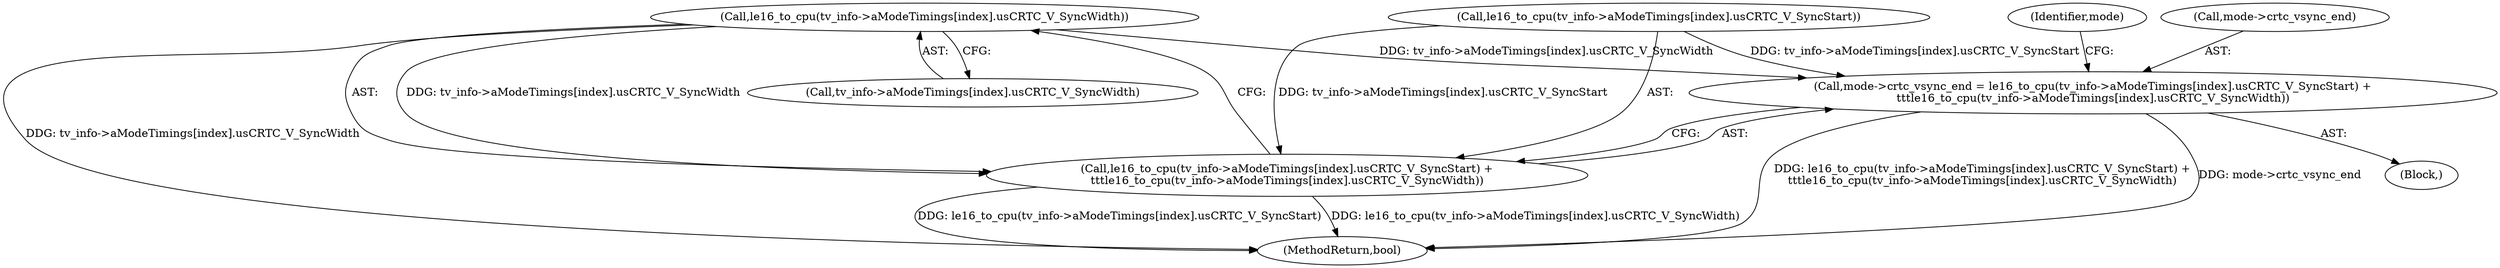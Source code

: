 digraph "0_linux_0031c41be5c529f8329e327b63cde92ba1284842@array" {
"1000269" [label="(Call,le16_to_cpu(tv_info->aModeTimings[index].usCRTC_V_SyncWidth))"];
"1000256" [label="(Call,mode->crtc_vsync_end = le16_to_cpu(tv_info->aModeTimings[index].usCRTC_V_SyncStart) +\n\t\t\tle16_to_cpu(tv_info->aModeTimings[index].usCRTC_V_SyncWidth))"];
"1000260" [label="(Call,le16_to_cpu(tv_info->aModeTimings[index].usCRTC_V_SyncStart) +\n\t\t\tle16_to_cpu(tv_info->aModeTimings[index].usCRTC_V_SyncWidth))"];
"1000144" [label="(Block,)"];
"1000270" [label="(Call,tv_info->aModeTimings[index].usCRTC_V_SyncWidth)"];
"1000558" [label="(MethodReturn,bool)"];
"1000279" [label="(Identifier,mode)"];
"1000269" [label="(Call,le16_to_cpu(tv_info->aModeTimings[index].usCRTC_V_SyncWidth))"];
"1000261" [label="(Call,le16_to_cpu(tv_info->aModeTimings[index].usCRTC_V_SyncStart))"];
"1000260" [label="(Call,le16_to_cpu(tv_info->aModeTimings[index].usCRTC_V_SyncStart) +\n\t\t\tle16_to_cpu(tv_info->aModeTimings[index].usCRTC_V_SyncWidth))"];
"1000256" [label="(Call,mode->crtc_vsync_end = le16_to_cpu(tv_info->aModeTimings[index].usCRTC_V_SyncStart) +\n\t\t\tle16_to_cpu(tv_info->aModeTimings[index].usCRTC_V_SyncWidth))"];
"1000257" [label="(Call,mode->crtc_vsync_end)"];
"1000269" -> "1000260"  [label="AST: "];
"1000269" -> "1000270"  [label="CFG: "];
"1000270" -> "1000269"  [label="AST: "];
"1000260" -> "1000269"  [label="CFG: "];
"1000269" -> "1000558"  [label="DDG: tv_info->aModeTimings[index].usCRTC_V_SyncWidth"];
"1000269" -> "1000256"  [label="DDG: tv_info->aModeTimings[index].usCRTC_V_SyncWidth"];
"1000269" -> "1000260"  [label="DDG: tv_info->aModeTimings[index].usCRTC_V_SyncWidth"];
"1000256" -> "1000144"  [label="AST: "];
"1000256" -> "1000260"  [label="CFG: "];
"1000257" -> "1000256"  [label="AST: "];
"1000260" -> "1000256"  [label="AST: "];
"1000279" -> "1000256"  [label="CFG: "];
"1000256" -> "1000558"  [label="DDG: le16_to_cpu(tv_info->aModeTimings[index].usCRTC_V_SyncStart) +\n\t\t\tle16_to_cpu(tv_info->aModeTimings[index].usCRTC_V_SyncWidth)"];
"1000256" -> "1000558"  [label="DDG: mode->crtc_vsync_end"];
"1000261" -> "1000256"  [label="DDG: tv_info->aModeTimings[index].usCRTC_V_SyncStart"];
"1000261" -> "1000260"  [label="AST: "];
"1000260" -> "1000558"  [label="DDG: le16_to_cpu(tv_info->aModeTimings[index].usCRTC_V_SyncWidth)"];
"1000260" -> "1000558"  [label="DDG: le16_to_cpu(tv_info->aModeTimings[index].usCRTC_V_SyncStart)"];
"1000261" -> "1000260"  [label="DDG: tv_info->aModeTimings[index].usCRTC_V_SyncStart"];
}
